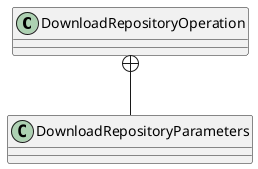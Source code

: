 @startuml
class DownloadRepositoryOperation {
}
class DownloadRepositoryParameters {
}
DownloadRepositoryOperation +-- DownloadRepositoryParameters
@enduml
